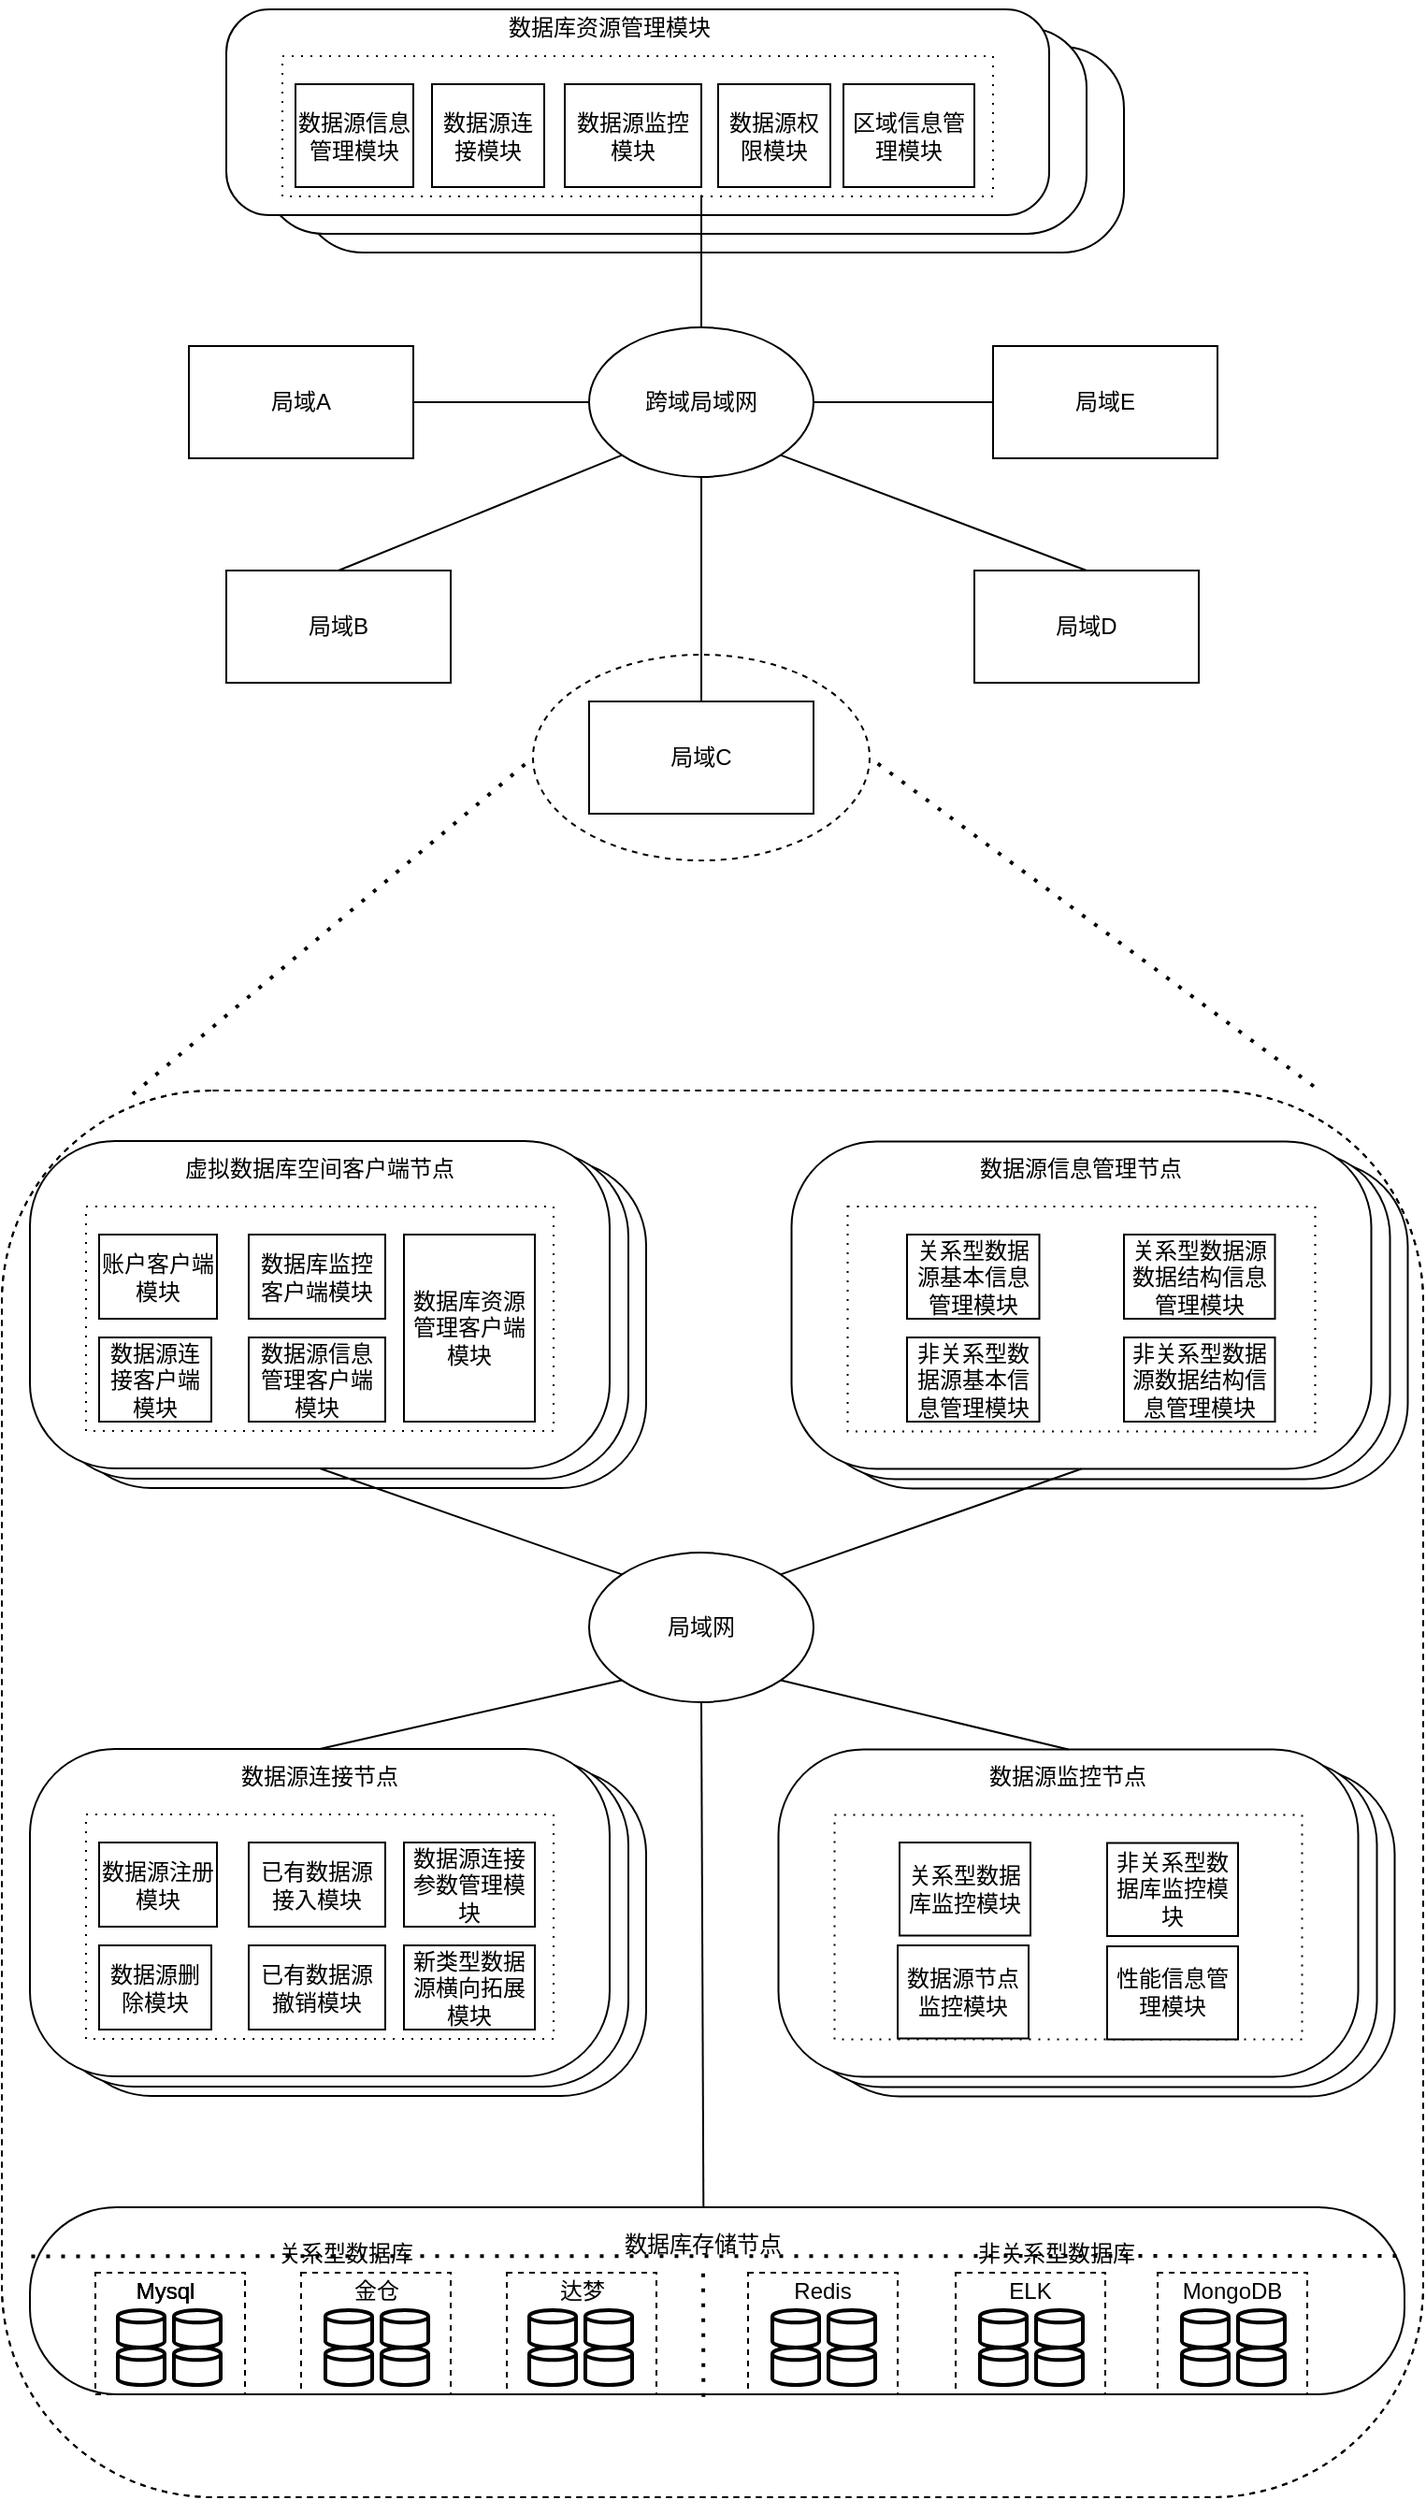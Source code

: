 <mxfile version="20.0.1" type="github">
  <diagram id="MedYQDeV-F79YKgBFQhL" name="第 1 页">
    <mxGraphModel dx="1454" dy="578" grid="1" gridSize="10" guides="1" tooltips="1" connect="1" arrows="1" fold="1" page="1" pageScale="1" pageWidth="827" pageHeight="1169" math="0" shadow="0">
      <root>
        <mxCell id="0" />
        <mxCell id="1" parent="0" />
        <mxCell id="YRZzIZ5zAxfRdaV7xQCh-4" value="" style="rounded=1;whiteSpace=wrap;html=1;arcSize=26;" vertex="1" parent="1">
          <mxGeometry x="74.5" y="635.5" width="310" height="175" as="geometry" />
        </mxCell>
        <mxCell id="YRZzIZ5zAxfRdaV7xQCh-3" value="" style="rounded=1;whiteSpace=wrap;html=1;arcSize=26;" vertex="1" parent="1">
          <mxGeometry x="65" y="630.5" width="310" height="175" as="geometry" />
        </mxCell>
        <mxCell id="vhrxewNEwcAQ_lFFi1NT-130" value="" style="rounded=1;whiteSpace=wrap;html=1;dashed=1;fillColor=none;" parent="1" vertex="1">
          <mxGeometry x="40" y="598" width="760" height="752" as="geometry" />
        </mxCell>
        <mxCell id="vhrxewNEwcAQ_lFFi1NT-1" value="" style="rounded=1;whiteSpace=wrap;html=1;arcSize=30;" parent="1" vertex="1">
          <mxGeometry x="200" y="40" width="440" height="110" as="geometry" />
        </mxCell>
        <mxCell id="vhrxewNEwcAQ_lFFi1NT-2" value="" style="rounded=1;whiteSpace=wrap;html=1;arcSize=29;" parent="1" vertex="1">
          <mxGeometry x="180" y="30" width="440" height="110" as="geometry" />
        </mxCell>
        <mxCell id="vhrxewNEwcAQ_lFFi1NT-3" value="" style="rounded=1;whiteSpace=wrap;html=1;arcSize=21;" parent="1" vertex="1">
          <mxGeometry x="160" y="20" width="440" height="110" as="geometry" />
        </mxCell>
        <mxCell id="vhrxewNEwcAQ_lFFi1NT-4" value="" style="rounded=0;whiteSpace=wrap;html=1;dashed=1;dashPattern=1 4;" parent="1" vertex="1">
          <mxGeometry x="190" y="45" width="380" height="75" as="geometry" />
        </mxCell>
        <mxCell id="vhrxewNEwcAQ_lFFi1NT-5" value="数据库资源管理模块" style="text;html=1;strokeColor=none;fillColor=none;align=center;verticalAlign=middle;whiteSpace=wrap;rounded=0;dashed=1;dashPattern=1 4;" parent="1" vertex="1">
          <mxGeometry x="280" y="15" width="170" height="30" as="geometry" />
        </mxCell>
        <mxCell id="vhrxewNEwcAQ_lFFi1NT-7" value="数据源信息管理模块" style="rounded=0;whiteSpace=wrap;html=1;" parent="1" vertex="1">
          <mxGeometry x="197" y="60" width="63" height="55" as="geometry" />
        </mxCell>
        <mxCell id="vhrxewNEwcAQ_lFFi1NT-8" value="数据源连接模块" style="rounded=0;whiteSpace=wrap;html=1;" parent="1" vertex="1">
          <mxGeometry x="270" y="60" width="60" height="55" as="geometry" />
        </mxCell>
        <mxCell id="vhrxewNEwcAQ_lFFi1NT-9" value="数据源监控模块" style="rounded=0;whiteSpace=wrap;html=1;" parent="1" vertex="1">
          <mxGeometry x="341" y="60" width="73" height="55" as="geometry" />
        </mxCell>
        <mxCell id="vhrxewNEwcAQ_lFFi1NT-10" value="数据源权限模块" style="rounded=0;whiteSpace=wrap;html=1;" parent="1" vertex="1">
          <mxGeometry x="423" y="60" width="60" height="55" as="geometry" />
        </mxCell>
        <mxCell id="vhrxewNEwcAQ_lFFi1NT-11" value="区域信息管理模块" style="rounded=0;whiteSpace=wrap;html=1;" parent="1" vertex="1">
          <mxGeometry x="490" y="60" width="70" height="55" as="geometry" />
        </mxCell>
        <mxCell id="vhrxewNEwcAQ_lFFi1NT-12" value="跨域局域网" style="ellipse;whiteSpace=wrap;html=1;" parent="1" vertex="1">
          <mxGeometry x="354" y="190" width="120" height="80" as="geometry" />
        </mxCell>
        <mxCell id="vhrxewNEwcAQ_lFFi1NT-13" value="" style="endArrow=none;html=1;rounded=0;" parent="1" source="vhrxewNEwcAQ_lFFi1NT-12" edge="1">
          <mxGeometry width="50" height="50" relative="1" as="geometry">
            <mxPoint x="414" y="169.289" as="sourcePoint" />
            <mxPoint x="414" y="119.289" as="targetPoint" />
          </mxGeometry>
        </mxCell>
        <mxCell id="vhrxewNEwcAQ_lFFi1NT-14" value="&lt;span style=&quot;&quot;&gt;局域E&lt;/span&gt;" style="rounded=0;whiteSpace=wrap;html=1;" parent="1" vertex="1">
          <mxGeometry x="570" y="200" width="120" height="60" as="geometry" />
        </mxCell>
        <mxCell id="vhrxewNEwcAQ_lFFi1NT-15" value="局域A" style="rounded=0;whiteSpace=wrap;html=1;" parent="1" vertex="1">
          <mxGeometry x="140" y="200" width="120" height="60" as="geometry" />
        </mxCell>
        <mxCell id="vhrxewNEwcAQ_lFFi1NT-16" value="&lt;span style=&quot;&quot;&gt;局域B&lt;/span&gt;" style="rounded=0;whiteSpace=wrap;html=1;" parent="1" vertex="1">
          <mxGeometry x="160" y="320" width="120" height="60" as="geometry" />
        </mxCell>
        <mxCell id="vhrxewNEwcAQ_lFFi1NT-17" value="&lt;span style=&quot;&quot;&gt;局域D&lt;/span&gt;" style="rounded=0;whiteSpace=wrap;html=1;" parent="1" vertex="1">
          <mxGeometry x="560" y="320" width="120" height="60" as="geometry" />
        </mxCell>
        <mxCell id="vhrxewNEwcAQ_lFFi1NT-18" value="&lt;span style=&quot;&quot;&gt;局域C&lt;/span&gt;" style="rounded=0;whiteSpace=wrap;html=1;" parent="1" vertex="1">
          <mxGeometry x="354" y="390" width="120" height="60" as="geometry" />
        </mxCell>
        <mxCell id="vhrxewNEwcAQ_lFFi1NT-19" value="" style="endArrow=none;html=1;rounded=0;entryX=1;entryY=0.5;entryDx=0;entryDy=0;" parent="1" source="vhrxewNEwcAQ_lFFi1NT-12" target="vhrxewNEwcAQ_lFFi1NT-15" edge="1">
          <mxGeometry width="50" height="50" relative="1" as="geometry">
            <mxPoint x="283.289" y="280" as="sourcePoint" />
            <mxPoint x="283.289" y="230" as="targetPoint" />
          </mxGeometry>
        </mxCell>
        <mxCell id="vhrxewNEwcAQ_lFFi1NT-20" value="" style="endArrow=none;html=1;rounded=0;exitX=0.5;exitY=0;exitDx=0;exitDy=0;entryX=0;entryY=1;entryDx=0;entryDy=0;" parent="1" source="vhrxewNEwcAQ_lFFi1NT-16" target="vhrxewNEwcAQ_lFFi1NT-12" edge="1">
          <mxGeometry width="50" height="50" relative="1" as="geometry">
            <mxPoint x="410" y="340" as="sourcePoint" />
            <mxPoint x="460" y="290" as="targetPoint" />
          </mxGeometry>
        </mxCell>
        <mxCell id="vhrxewNEwcAQ_lFFi1NT-22" value="" style="endArrow=none;html=1;rounded=0;exitX=0.5;exitY=0;exitDx=0;exitDy=0;entryX=0.5;entryY=1;entryDx=0;entryDy=0;" parent="1" source="vhrxewNEwcAQ_lFFi1NT-18" target="vhrxewNEwcAQ_lFFi1NT-12" edge="1">
          <mxGeometry width="50" height="50" relative="1" as="geometry">
            <mxPoint x="230" y="330" as="sourcePoint" />
            <mxPoint x="381.574" y="268.284" as="targetPoint" />
          </mxGeometry>
        </mxCell>
        <mxCell id="vhrxewNEwcAQ_lFFi1NT-23" value="" style="endArrow=none;html=1;rounded=0;exitX=0.5;exitY=0;exitDx=0;exitDy=0;entryX=1;entryY=1;entryDx=0;entryDy=0;" parent="1" source="vhrxewNEwcAQ_lFFi1NT-17" target="vhrxewNEwcAQ_lFFi1NT-12" edge="1">
          <mxGeometry width="50" height="50" relative="1" as="geometry">
            <mxPoint x="240" y="340" as="sourcePoint" />
            <mxPoint x="391.574" y="278.284" as="targetPoint" />
          </mxGeometry>
        </mxCell>
        <mxCell id="vhrxewNEwcAQ_lFFi1NT-24" value="" style="endArrow=none;html=1;rounded=0;exitX=0;exitY=0.5;exitDx=0;exitDy=0;entryX=1;entryY=0.5;entryDx=0;entryDy=0;" parent="1" source="vhrxewNEwcAQ_lFFi1NT-14" target="vhrxewNEwcAQ_lFFi1NT-12" edge="1">
          <mxGeometry width="50" height="50" relative="1" as="geometry">
            <mxPoint x="250" y="350" as="sourcePoint" />
            <mxPoint x="401.574" y="288.284" as="targetPoint" />
          </mxGeometry>
        </mxCell>
        <mxCell id="vhrxewNEwcAQ_lFFi1NT-25" value="" style="ellipse;whiteSpace=wrap;html=1;dashed=1;fillColor=none;" parent="1" vertex="1">
          <mxGeometry x="324" y="365" width="180" height="110" as="geometry" />
        </mxCell>
        <mxCell id="vhrxewNEwcAQ_lFFi1NT-26" value="" style="rounded=1;whiteSpace=wrap;html=1;dashed=1;fillColor=none;" parent="1" vertex="1">
          <mxGeometry x="40" y="598" width="760" height="752" as="geometry" />
        </mxCell>
        <mxCell id="vhrxewNEwcAQ_lFFi1NT-27" value="" style="endArrow=none;dashed=1;html=1;dashPattern=1 3;strokeWidth=2;rounded=0;entryX=0;entryY=0.5;entryDx=0;entryDy=0;" parent="1" target="vhrxewNEwcAQ_lFFi1NT-25" edge="1">
          <mxGeometry width="50" height="50" relative="1" as="geometry">
            <mxPoint x="110" y="600" as="sourcePoint" />
            <mxPoint x="160" y="550" as="targetPoint" />
          </mxGeometry>
        </mxCell>
        <mxCell id="vhrxewNEwcAQ_lFFi1NT-28" value="" style="endArrow=none;dashed=1;html=1;dashPattern=1 3;strokeWidth=2;rounded=0;entryX=1;entryY=0.5;entryDx=0;entryDy=0;exitX=0.923;exitY=-0.003;exitDx=0;exitDy=0;exitPerimeter=0;" parent="1" source="vhrxewNEwcAQ_lFFi1NT-26" target="vhrxewNEwcAQ_lFFi1NT-25" edge="1">
          <mxGeometry width="50" height="50" relative="1" as="geometry">
            <mxPoint x="120" y="610.0" as="sourcePoint" />
            <mxPoint x="333.46" y="440.34" as="targetPoint" />
          </mxGeometry>
        </mxCell>
        <mxCell id="vhrxewNEwcAQ_lFFi1NT-31" value="" style="rounded=1;whiteSpace=wrap;html=1;arcSize=26;" parent="1" vertex="1">
          <mxGeometry x="55" y="625" width="310" height="175" as="geometry" />
        </mxCell>
        <mxCell id="vhrxewNEwcAQ_lFFi1NT-32" value="" style="rounded=0;whiteSpace=wrap;html=1;dashed=1;dashPattern=1 4;" parent="1" vertex="1">
          <mxGeometry x="85" y="660" width="250" height="120" as="geometry" />
        </mxCell>
        <mxCell id="vhrxewNEwcAQ_lFFi1NT-34" value="虚拟数据库空间客户端节点" style="text;html=1;strokeColor=none;fillColor=none;align=center;verticalAlign=middle;whiteSpace=wrap;rounded=0;dashed=1;dashPattern=1 4;" parent="1" vertex="1">
          <mxGeometry x="125" y="625" width="170" height="30" as="geometry" />
        </mxCell>
        <mxCell id="vhrxewNEwcAQ_lFFi1NT-35" value="账户客户端&lt;br&gt;模块" style="rounded=0;whiteSpace=wrap;html=1;" parent="1" vertex="1">
          <mxGeometry x="92" y="675" width="63" height="45" as="geometry" />
        </mxCell>
        <mxCell id="vhrxewNEwcAQ_lFFi1NT-36" value="数据源连接客户端模块" style="rounded=0;whiteSpace=wrap;html=1;" parent="1" vertex="1">
          <mxGeometry x="92" y="730" width="60" height="45" as="geometry" />
        </mxCell>
        <mxCell id="vhrxewNEwcAQ_lFFi1NT-37" value="数据库监控客户端模块" style="rounded=0;whiteSpace=wrap;html=1;" parent="1" vertex="1">
          <mxGeometry x="172" y="675" width="73" height="45" as="geometry" />
        </mxCell>
        <mxCell id="vhrxewNEwcAQ_lFFi1NT-38" value="数据源信息管理客户端模块&lt;span style=&quot;color: rgba(0, 0, 0, 0); font-family: monospace; font-size: 0px; text-align: start;&quot;&gt;%3CmxGraphModel%3E%3Croot%3E%3CmxCell%20id%3D%220%22%2F%3E%3CmxCell%20id%3D%221%22%20parent%3D%220%22%2F%3E%3CmxCell%20id%3D%222%22%20value%3D%22%E6%9D%83%E9%99%90%E5%AE%A2%E6%88%B7%E7%AB%AF%E6%A8%A1%E5%9D%97%22%20style%3D%22rounded%3D0%3BwhiteSpace%3Dwrap%3Bhtml%3D1%3Bdashed%3D1%3BdashPattern%3D1%204%3B%22%20vertex%3D%221%22%20parent%3D%221%22%3E%3CmxGeometry%20x%3D%22280%22%20y%3D%2270%22%20width%3D%2273%22%20height%3D%2245%22%20as%3D%22geometry%22%2F%3E%3C%2FmxCell%3E%3C%2Froot%3E%3C%2FmxGraphModel%3E&lt;/span&gt;" style="rounded=0;whiteSpace=wrap;html=1;" parent="1" vertex="1">
          <mxGeometry x="172" y="730" width="73" height="45" as="geometry" />
        </mxCell>
        <mxCell id="vhrxewNEwcAQ_lFFi1NT-39" value="数据库资源管理客户端模块&lt;span style=&quot;color: rgba(0, 0, 0, 0); font-family: monospace; font-size: 0px; text-align: start;&quot;&gt;%3CmxGraphModel%3E%3Croot%3E%3CmxCell%20id%3D%220%22%2F%3E%3CmxCell%20id%3D%221%22%20parent%3D%220%22%2F%3E%3CmxCell%20id%3D%222%22%20value%3D%22%E6%9D%83%E9%99%90%E5%AE%A2%E6%88%B7%E7%AB%AF%E6%A8%A1%E5%9D%97%22%20style%3D%22rounded%3D0%3BwhiteSpace%3Dwrap%3Bhtml%3D1%3Bdashed%3D1%3BdashPattern%3D1%204%3B%22%20vertex%3D%221%22%20parent%3D%221%22%3E%3CmxGeometry%20x%3D%22280%22%20y%3D%2270%22%20width%3D%2273%22%20height%3D%2245%22%20as%3D%22geometry%22%2F%3E%3C%2FmxCell%3E%3C%2Froot%3E%3C%2FmxGraphModel%3E&lt;/span&gt;" style="rounded=0;whiteSpace=wrap;html=1;" parent="1" vertex="1">
          <mxGeometry x="255" y="675" width="70" height="100" as="geometry" />
        </mxCell>
        <mxCell id="vhrxewNEwcAQ_lFFi1NT-55" value="数据库资源管理平台" style="text;html=1;strokeColor=none;fillColor=none;align=center;verticalAlign=middle;whiteSpace=wrap;rounded=0;dashed=1;dashPattern=1 4;" parent="1" vertex="1">
          <mxGeometry x="520" y="616.5" width="170" height="30" as="geometry" />
        </mxCell>
        <mxCell id="vhrxewNEwcAQ_lFFi1NT-73" value="局域网" style="ellipse;whiteSpace=wrap;html=1;" parent="1" vertex="1">
          <mxGeometry x="354" y="845" width="120" height="80" as="geometry" />
        </mxCell>
        <mxCell id="vhrxewNEwcAQ_lFFi1NT-86" value="" style="endArrow=none;html=1;rounded=0;entryX=0.5;entryY=1;entryDx=0;entryDy=0;exitX=0;exitY=0;exitDx=0;exitDy=0;" parent="1" source="vhrxewNEwcAQ_lFFi1NT-73" target="vhrxewNEwcAQ_lFFi1NT-31" edge="1">
          <mxGeometry width="50" height="50" relative="1" as="geometry">
            <mxPoint x="280" y="910" as="sourcePoint" />
            <mxPoint x="330" y="860" as="targetPoint" />
          </mxGeometry>
        </mxCell>
        <mxCell id="vhrxewNEwcAQ_lFFi1NT-91" value="" style="rounded=1;whiteSpace=wrap;html=1;arcSize=46;" parent="1" vertex="1">
          <mxGeometry x="55" y="1195" width="735" height="100" as="geometry" />
        </mxCell>
        <mxCell id="vhrxewNEwcAQ_lFFi1NT-92" value="数据库存储节点" style="text;html=1;strokeColor=none;fillColor=none;align=center;verticalAlign=middle;whiteSpace=wrap;rounded=0;dashed=1;dashPattern=1 4;" parent="1" vertex="1">
          <mxGeometry x="330" y="1200" width="170" height="30" as="geometry" />
        </mxCell>
        <mxCell id="vhrxewNEwcAQ_lFFi1NT-93" value="" style="endArrow=none;html=1;rounded=0;entryX=0.5;entryY=1;entryDx=0;entryDy=0;exitX=0.49;exitY=0.002;exitDx=0;exitDy=0;exitPerimeter=0;" parent="1" source="vhrxewNEwcAQ_lFFi1NT-91" target="vhrxewNEwcAQ_lFFi1NT-73" edge="1">
          <mxGeometry width="50" height="50" relative="1" as="geometry">
            <mxPoint x="220.0" y="972" as="sourcePoint" />
            <mxPoint x="381.574" y="923.284" as="targetPoint" />
          </mxGeometry>
        </mxCell>
        <mxCell id="vhrxewNEwcAQ_lFFi1NT-94" value="" style="endArrow=none;dashed=1;html=1;dashPattern=1 3;strokeWidth=2;rounded=0;entryX=0.5;entryY=1;entryDx=0;entryDy=0;exitX=0.49;exitY=1.014;exitDx=0;exitDy=0;exitPerimeter=0;" parent="1" source="vhrxewNEwcAQ_lFFi1NT-91" target="vhrxewNEwcAQ_lFFi1NT-92" edge="1">
          <mxGeometry width="50" height="50" relative="1" as="geometry">
            <mxPoint x="390" y="1290" as="sourcePoint" />
            <mxPoint x="440" y="1240" as="targetPoint" />
          </mxGeometry>
        </mxCell>
        <mxCell id="vhrxewNEwcAQ_lFFi1NT-95" value="" style="endArrow=none;dashed=1;html=1;dashPattern=1 3;strokeWidth=2;rounded=0;entryX=1;entryY=0.5;entryDx=0;entryDy=0;exitX=0.001;exitY=0.352;exitDx=0;exitDy=0;exitPerimeter=0;" parent="1" edge="1">
          <mxGeometry width="50" height="50" relative="1" as="geometry">
            <mxPoint x="55.735" y="1221.2" as="sourcePoint" />
            <mxPoint x="790" y="1221" as="targetPoint" />
          </mxGeometry>
        </mxCell>
        <mxCell id="vhrxewNEwcAQ_lFFi1NT-96" value="关系型数据库" style="text;html=1;strokeColor=none;fillColor=none;align=center;verticalAlign=middle;whiteSpace=wrap;rounded=0;dashed=1;dashPattern=1 4;" parent="1" vertex="1">
          <mxGeometry x="139" y="1205" width="170" height="30" as="geometry" />
        </mxCell>
        <mxCell id="vhrxewNEwcAQ_lFFi1NT-97" value="非关系型数据库" style="text;html=1;strokeColor=none;fillColor=none;align=center;verticalAlign=middle;whiteSpace=wrap;rounded=0;dashed=1;dashPattern=1 4;" parent="1" vertex="1">
          <mxGeometry x="519" y="1205" width="170" height="30" as="geometry" />
        </mxCell>
        <mxCell id="vhrxewNEwcAQ_lFFi1NT-102" value="" style="rounded=0;whiteSpace=wrap;html=1;fillColor=none;dashed=1;" parent="1" vertex="1">
          <mxGeometry x="90" y="1230" width="80" height="65" as="geometry" />
        </mxCell>
        <mxCell id="vhrxewNEwcAQ_lFFi1NT-98" value="" style="strokeWidth=2;html=1;shape=mxgraph.flowchart.database;whiteSpace=wrap;fillColor=none;" parent="1" vertex="1">
          <mxGeometry x="102" y="1250" width="25" height="20" as="geometry" />
        </mxCell>
        <mxCell id="vhrxewNEwcAQ_lFFi1NT-99" value="" style="strokeWidth=2;html=1;shape=mxgraph.flowchart.database;whiteSpace=wrap;fillColor=none;" parent="1" vertex="1">
          <mxGeometry x="102" y="1270" width="25" height="20" as="geometry" />
        </mxCell>
        <mxCell id="vhrxewNEwcAQ_lFFi1NT-100" value="" style="strokeWidth=2;html=1;shape=mxgraph.flowchart.database;whiteSpace=wrap;fillColor=none;" parent="1" vertex="1">
          <mxGeometry x="132" y="1250" width="25" height="20" as="geometry" />
        </mxCell>
        <mxCell id="vhrxewNEwcAQ_lFFi1NT-101" value="" style="strokeWidth=2;html=1;shape=mxgraph.flowchart.database;whiteSpace=wrap;fillColor=none;" parent="1" vertex="1">
          <mxGeometry x="132" y="1270" width="25" height="20" as="geometry" />
        </mxCell>
        <mxCell id="vhrxewNEwcAQ_lFFi1NT-103" value="" style="rounded=0;whiteSpace=wrap;html=1;fillColor=none;dashed=1;" parent="1" vertex="1">
          <mxGeometry x="200" y="1230" width="80" height="65" as="geometry" />
        </mxCell>
        <mxCell id="vhrxewNEwcAQ_lFFi1NT-104" value="" style="rounded=0;whiteSpace=wrap;html=1;fillColor=none;dashed=1;" parent="1" vertex="1">
          <mxGeometry x="310" y="1230" width="80" height="65" as="geometry" />
        </mxCell>
        <mxCell id="vhrxewNEwcAQ_lFFi1NT-113" value="" style="strokeWidth=2;html=1;shape=mxgraph.flowchart.database;whiteSpace=wrap;fillColor=none;" parent="1" vertex="1">
          <mxGeometry x="213" y="1250" width="25" height="20" as="geometry" />
        </mxCell>
        <mxCell id="vhrxewNEwcAQ_lFFi1NT-114" value="" style="strokeWidth=2;html=1;shape=mxgraph.flowchart.database;whiteSpace=wrap;fillColor=none;" parent="1" vertex="1">
          <mxGeometry x="213" y="1270" width="25" height="20" as="geometry" />
        </mxCell>
        <mxCell id="vhrxewNEwcAQ_lFFi1NT-115" value="" style="strokeWidth=2;html=1;shape=mxgraph.flowchart.database;whiteSpace=wrap;fillColor=none;" parent="1" vertex="1">
          <mxGeometry x="243" y="1250" width="25" height="20" as="geometry" />
        </mxCell>
        <mxCell id="vhrxewNEwcAQ_lFFi1NT-116" value="" style="strokeWidth=2;html=1;shape=mxgraph.flowchart.database;whiteSpace=wrap;fillColor=none;" parent="1" vertex="1">
          <mxGeometry x="243" y="1270" width="25" height="20" as="geometry" />
        </mxCell>
        <mxCell id="vhrxewNEwcAQ_lFFi1NT-117" value="" style="strokeWidth=2;html=1;shape=mxgraph.flowchart.database;whiteSpace=wrap;fillColor=none;" parent="1" vertex="1">
          <mxGeometry x="322" y="1250" width="25" height="20" as="geometry" />
        </mxCell>
        <mxCell id="vhrxewNEwcAQ_lFFi1NT-118" value="" style="strokeWidth=2;html=1;shape=mxgraph.flowchart.database;whiteSpace=wrap;fillColor=none;" parent="1" vertex="1">
          <mxGeometry x="322" y="1270" width="25" height="20" as="geometry" />
        </mxCell>
        <mxCell id="vhrxewNEwcAQ_lFFi1NT-119" value="" style="strokeWidth=2;html=1;shape=mxgraph.flowchart.database;whiteSpace=wrap;fillColor=none;" parent="1" vertex="1">
          <mxGeometry x="352" y="1250" width="25" height="20" as="geometry" />
        </mxCell>
        <mxCell id="vhrxewNEwcAQ_lFFi1NT-120" value="" style="strokeWidth=2;html=1;shape=mxgraph.flowchart.database;whiteSpace=wrap;fillColor=none;" parent="1" vertex="1">
          <mxGeometry x="352" y="1270" width="25" height="20" as="geometry" />
        </mxCell>
        <mxCell id="vhrxewNEwcAQ_lFFi1NT-124" value="Mysql" style="text;html=1;strokeColor=none;fillColor=none;align=center;verticalAlign=middle;whiteSpace=wrap;rounded=0;dashed=1;dashPattern=1 4;" parent="1" vertex="1">
          <mxGeometry x="100" y="1230" width="55" height="20" as="geometry" />
        </mxCell>
        <mxCell id="vhrxewNEwcAQ_lFFi1NT-125" value="金仓" style="text;html=1;strokeColor=none;fillColor=none;align=center;verticalAlign=middle;whiteSpace=wrap;rounded=0;dashed=1;dashPattern=1 4;" parent="1" vertex="1">
          <mxGeometry x="213" y="1230" width="55" height="20" as="geometry" />
        </mxCell>
        <mxCell id="vhrxewNEwcAQ_lFFi1NT-126" value="达梦" style="text;html=1;strokeColor=none;fillColor=none;align=center;verticalAlign=middle;whiteSpace=wrap;rounded=0;dashed=1;dashPattern=1 4;" parent="1" vertex="1">
          <mxGeometry x="322.5" y="1230" width="55" height="20" as="geometry" />
        </mxCell>
        <mxCell id="vhrxewNEwcAQ_lFFi1NT-128" value="" style="rounded=0;whiteSpace=wrap;html=1;fillColor=none;dashed=1;" parent="1" vertex="1">
          <mxGeometry x="90" y="1230" width="80" height="65" as="geometry" />
        </mxCell>
        <mxCell id="vhrxewNEwcAQ_lFFi1NT-131" value="Mysql" style="text;html=1;strokeColor=none;fillColor=none;align=center;verticalAlign=middle;whiteSpace=wrap;rounded=0;dashed=1;dashPattern=1 4;" parent="1" vertex="1">
          <mxGeometry x="100" y="1230" width="55" height="20" as="geometry" />
        </mxCell>
        <mxCell id="vhrxewNEwcAQ_lFFi1NT-129" value="Mysql" style="text;html=1;strokeColor=none;fillColor=none;align=center;verticalAlign=middle;whiteSpace=wrap;rounded=0;dashed=1;dashPattern=1 4;" parent="1" vertex="1">
          <mxGeometry x="100" y="1230" width="55" height="20" as="geometry" />
        </mxCell>
        <mxCell id="vhrxewNEwcAQ_lFFi1NT-171" value="" style="rounded=0;whiteSpace=wrap;html=1;fillColor=none;dashed=1;" parent="1" vertex="1">
          <mxGeometry x="310" y="1230" width="80" height="65" as="geometry" />
        </mxCell>
        <mxCell id="vhrxewNEwcAQ_lFFi1NT-173" value="" style="rounded=0;whiteSpace=wrap;html=1;fillColor=none;dashed=1;" parent="1" vertex="1">
          <mxGeometry x="439" y="1230" width="80" height="65" as="geometry" />
        </mxCell>
        <mxCell id="vhrxewNEwcAQ_lFFi1NT-174" value="" style="strokeWidth=2;html=1;shape=mxgraph.flowchart.database;whiteSpace=wrap;fillColor=none;" parent="1" vertex="1">
          <mxGeometry x="452" y="1250" width="25" height="20" as="geometry" />
        </mxCell>
        <mxCell id="vhrxewNEwcAQ_lFFi1NT-175" value="" style="strokeWidth=2;html=1;shape=mxgraph.flowchart.database;whiteSpace=wrap;fillColor=none;" parent="1" vertex="1">
          <mxGeometry x="452" y="1270" width="25" height="20" as="geometry" />
        </mxCell>
        <mxCell id="vhrxewNEwcAQ_lFFi1NT-176" value="" style="strokeWidth=2;html=1;shape=mxgraph.flowchart.database;whiteSpace=wrap;fillColor=none;" parent="1" vertex="1">
          <mxGeometry x="482" y="1250" width="25" height="20" as="geometry" />
        </mxCell>
        <mxCell id="vhrxewNEwcAQ_lFFi1NT-177" value="" style="strokeWidth=2;html=1;shape=mxgraph.flowchart.database;whiteSpace=wrap;fillColor=none;" parent="1" vertex="1">
          <mxGeometry x="482" y="1270" width="25" height="20" as="geometry" />
        </mxCell>
        <mxCell id="vhrxewNEwcAQ_lFFi1NT-178" value="" style="rounded=0;whiteSpace=wrap;html=1;fillColor=none;dashed=1;" parent="1" vertex="1">
          <mxGeometry x="550" y="1230" width="80" height="65" as="geometry" />
        </mxCell>
        <mxCell id="vhrxewNEwcAQ_lFFi1NT-179" value="" style="strokeWidth=2;html=1;shape=mxgraph.flowchart.database;whiteSpace=wrap;fillColor=none;" parent="1" vertex="1">
          <mxGeometry x="563" y="1250" width="25" height="20" as="geometry" />
        </mxCell>
        <mxCell id="vhrxewNEwcAQ_lFFi1NT-180" value="" style="strokeWidth=2;html=1;shape=mxgraph.flowchart.database;whiteSpace=wrap;fillColor=none;" parent="1" vertex="1">
          <mxGeometry x="563" y="1270" width="25" height="20" as="geometry" />
        </mxCell>
        <mxCell id="vhrxewNEwcAQ_lFFi1NT-181" value="" style="strokeWidth=2;html=1;shape=mxgraph.flowchart.database;whiteSpace=wrap;fillColor=none;" parent="1" vertex="1">
          <mxGeometry x="593" y="1250" width="25" height="20" as="geometry" />
        </mxCell>
        <mxCell id="vhrxewNEwcAQ_lFFi1NT-182" value="" style="strokeWidth=2;html=1;shape=mxgraph.flowchart.database;whiteSpace=wrap;fillColor=none;" parent="1" vertex="1">
          <mxGeometry x="593" y="1270" width="25" height="20" as="geometry" />
        </mxCell>
        <mxCell id="vhrxewNEwcAQ_lFFi1NT-183" value="" style="rounded=0;whiteSpace=wrap;html=1;fillColor=none;dashed=1;" parent="1" vertex="1">
          <mxGeometry x="658" y="1230" width="80" height="65" as="geometry" />
        </mxCell>
        <mxCell id="vhrxewNEwcAQ_lFFi1NT-184" value="" style="strokeWidth=2;html=1;shape=mxgraph.flowchart.database;whiteSpace=wrap;fillColor=none;" parent="1" vertex="1">
          <mxGeometry x="671" y="1250" width="25" height="20" as="geometry" />
        </mxCell>
        <mxCell id="vhrxewNEwcAQ_lFFi1NT-185" value="" style="strokeWidth=2;html=1;shape=mxgraph.flowchart.database;whiteSpace=wrap;fillColor=none;" parent="1" vertex="1">
          <mxGeometry x="671" y="1270" width="25" height="20" as="geometry" />
        </mxCell>
        <mxCell id="vhrxewNEwcAQ_lFFi1NT-186" value="" style="strokeWidth=2;html=1;shape=mxgraph.flowchart.database;whiteSpace=wrap;fillColor=none;" parent="1" vertex="1">
          <mxGeometry x="701" y="1250" width="25" height="20" as="geometry" />
        </mxCell>
        <mxCell id="vhrxewNEwcAQ_lFFi1NT-187" value="" style="strokeWidth=2;html=1;shape=mxgraph.flowchart.database;whiteSpace=wrap;fillColor=none;" parent="1" vertex="1">
          <mxGeometry x="701" y="1270" width="25" height="20" as="geometry" />
        </mxCell>
        <mxCell id="vhrxewNEwcAQ_lFFi1NT-188" value="Redis" style="text;html=1;strokeColor=none;fillColor=none;align=center;verticalAlign=middle;whiteSpace=wrap;rounded=0;dashed=1;dashPattern=1 4;" parent="1" vertex="1">
          <mxGeometry x="434" y="1230" width="90" height="20" as="geometry" />
        </mxCell>
        <mxCell id="vhrxewNEwcAQ_lFFi1NT-189" value="ELK" style="text;html=1;strokeColor=none;fillColor=none;align=center;verticalAlign=middle;whiteSpace=wrap;rounded=0;dashed=1;dashPattern=1 4;" parent="1" vertex="1">
          <mxGeometry x="545" y="1230" width="90" height="20" as="geometry" />
        </mxCell>
        <mxCell id="vhrxewNEwcAQ_lFFi1NT-190" value="MongoDB" style="text;html=1;strokeColor=none;fillColor=none;align=center;verticalAlign=middle;whiteSpace=wrap;rounded=0;dashed=1;dashPattern=1 4;" parent="1" vertex="1">
          <mxGeometry x="653" y="1230" width="90" height="20" as="geometry" />
        </mxCell>
        <mxCell id="YRZzIZ5zAxfRdaV7xQCh-5" value="" style="rounded=1;whiteSpace=wrap;html=1;arcSize=26;" vertex="1" parent="1">
          <mxGeometry x="481.75" y="635.75" width="310" height="175" as="geometry" />
        </mxCell>
        <mxCell id="YRZzIZ5zAxfRdaV7xQCh-6" value="" style="rounded=1;whiteSpace=wrap;html=1;arcSize=26;" vertex="1" parent="1">
          <mxGeometry x="472.25" y="630.75" width="310" height="175" as="geometry" />
        </mxCell>
        <mxCell id="YRZzIZ5zAxfRdaV7xQCh-7" value="" style="rounded=1;whiteSpace=wrap;html=1;arcSize=26;" vertex="1" parent="1">
          <mxGeometry x="462.25" y="625.25" width="310" height="175" as="geometry" />
        </mxCell>
        <mxCell id="YRZzIZ5zAxfRdaV7xQCh-8" value="" style="rounded=0;whiteSpace=wrap;html=1;dashed=1;dashPattern=1 4;" vertex="1" parent="1">
          <mxGeometry x="492.25" y="660" width="250" height="120.25" as="geometry" />
        </mxCell>
        <mxCell id="YRZzIZ5zAxfRdaV7xQCh-9" value="数据源信息管理节点" style="text;html=1;strokeColor=none;fillColor=none;align=center;verticalAlign=middle;whiteSpace=wrap;rounded=0;dashed=1;dashPattern=1 4;" vertex="1" parent="1">
          <mxGeometry x="532.25" y="625.25" width="170" height="30" as="geometry" />
        </mxCell>
        <mxCell id="YRZzIZ5zAxfRdaV7xQCh-10" value="关系型数据源基本信息管理模块" style="rounded=0;whiteSpace=wrap;html=1;" vertex="1" parent="1">
          <mxGeometry x="524" y="675" width="70.75" height="45" as="geometry" />
        </mxCell>
        <mxCell id="YRZzIZ5zAxfRdaV7xQCh-11" value="非关系型数据源基本信息管理模块" style="rounded=0;whiteSpace=wrap;html=1;" vertex="1" parent="1">
          <mxGeometry x="524" y="730" width="70.75" height="45" as="geometry" />
        </mxCell>
        <mxCell id="YRZzIZ5zAxfRdaV7xQCh-12" value="关系型数据源数据结构信息管理模块" style="rounded=0;whiteSpace=wrap;html=1;" vertex="1" parent="1">
          <mxGeometry x="640" y="675" width="80.75" height="45" as="geometry" />
        </mxCell>
        <mxCell id="YRZzIZ5zAxfRdaV7xQCh-13" value="非关系型数据源数据结构信息管理模块" style="rounded=0;whiteSpace=wrap;html=1;" vertex="1" parent="1">
          <mxGeometry x="640" y="730" width="80.75" height="45" as="geometry" />
        </mxCell>
        <mxCell id="YRZzIZ5zAxfRdaV7xQCh-15" value="" style="rounded=1;whiteSpace=wrap;html=1;arcSize=26;" vertex="1" parent="1">
          <mxGeometry x="74.5" y="960.5" width="310" height="175" as="geometry" />
        </mxCell>
        <mxCell id="YRZzIZ5zAxfRdaV7xQCh-16" value="" style="rounded=1;whiteSpace=wrap;html=1;arcSize=26;" vertex="1" parent="1">
          <mxGeometry x="65" y="955.5" width="310" height="175" as="geometry" />
        </mxCell>
        <mxCell id="YRZzIZ5zAxfRdaV7xQCh-17" value="" style="rounded=1;whiteSpace=wrap;html=1;arcSize=26;" vertex="1" parent="1">
          <mxGeometry x="55" y="950" width="310" height="175" as="geometry" />
        </mxCell>
        <mxCell id="YRZzIZ5zAxfRdaV7xQCh-18" value="" style="rounded=0;whiteSpace=wrap;html=1;dashed=1;dashPattern=1 4;" vertex="1" parent="1">
          <mxGeometry x="85" y="985" width="250" height="120" as="geometry" />
        </mxCell>
        <mxCell id="YRZzIZ5zAxfRdaV7xQCh-19" value="数据源连接节点" style="text;html=1;strokeColor=none;fillColor=none;align=center;verticalAlign=middle;whiteSpace=wrap;rounded=0;dashed=1;dashPattern=1 4;" vertex="1" parent="1">
          <mxGeometry x="125" y="950" width="170" height="30" as="geometry" />
        </mxCell>
        <mxCell id="YRZzIZ5zAxfRdaV7xQCh-20" value="数据源注册模块" style="rounded=0;whiteSpace=wrap;html=1;" vertex="1" parent="1">
          <mxGeometry x="92" y="1000" width="63" height="45" as="geometry" />
        </mxCell>
        <mxCell id="YRZzIZ5zAxfRdaV7xQCh-21" value="数据源删除模块" style="rounded=0;whiteSpace=wrap;html=1;" vertex="1" parent="1">
          <mxGeometry x="92" y="1055" width="60" height="45" as="geometry" />
        </mxCell>
        <mxCell id="YRZzIZ5zAxfRdaV7xQCh-22" value="已有数据源接入模块" style="rounded=0;whiteSpace=wrap;html=1;" vertex="1" parent="1">
          <mxGeometry x="172" y="1000" width="73" height="45" as="geometry" />
        </mxCell>
        <mxCell id="YRZzIZ5zAxfRdaV7xQCh-23" value="已有数据源撤销模块" style="rounded=0;whiteSpace=wrap;html=1;" vertex="1" parent="1">
          <mxGeometry x="172" y="1055" width="73" height="45" as="geometry" />
        </mxCell>
        <mxCell id="YRZzIZ5zAxfRdaV7xQCh-24" value="数据源连接参数管理模块" style="rounded=0;whiteSpace=wrap;html=1;" vertex="1" parent="1">
          <mxGeometry x="255" y="1000" width="70" height="45" as="geometry" />
        </mxCell>
        <mxCell id="YRZzIZ5zAxfRdaV7xQCh-25" value="" style="rounded=1;whiteSpace=wrap;html=1;arcSize=26;" vertex="1" parent="1">
          <mxGeometry x="474.75" y="960.75" width="310" height="175" as="geometry" />
        </mxCell>
        <mxCell id="YRZzIZ5zAxfRdaV7xQCh-26" value="" style="rounded=1;whiteSpace=wrap;html=1;arcSize=26;" vertex="1" parent="1">
          <mxGeometry x="465.25" y="955.75" width="310" height="175" as="geometry" />
        </mxCell>
        <mxCell id="YRZzIZ5zAxfRdaV7xQCh-27" value="" style="rounded=1;whiteSpace=wrap;html=1;arcSize=26;" vertex="1" parent="1">
          <mxGeometry x="455.25" y="950.25" width="310" height="175" as="geometry" />
        </mxCell>
        <mxCell id="YRZzIZ5zAxfRdaV7xQCh-28" value="" style="rounded=0;whiteSpace=wrap;html=1;dashed=1;dashPattern=1 4;" vertex="1" parent="1">
          <mxGeometry x="485.25" y="985.25" width="250" height="120" as="geometry" />
        </mxCell>
        <mxCell id="YRZzIZ5zAxfRdaV7xQCh-29" value="数据源监控节点" style="text;html=1;strokeColor=none;fillColor=none;align=center;verticalAlign=middle;whiteSpace=wrap;rounded=0;dashed=1;dashPattern=1 4;" vertex="1" parent="1">
          <mxGeometry x="525.25" y="950.25" width="170" height="30" as="geometry" />
        </mxCell>
        <mxCell id="YRZzIZ5zAxfRdaV7xQCh-34" value="非关系型数据库监控模块" style="rounded=0;whiteSpace=wrap;html=1;" vertex="1" parent="1">
          <mxGeometry x="631" y="1000.25" width="70" height="49.75" as="geometry" />
        </mxCell>
        <mxCell id="YRZzIZ5zAxfRdaV7xQCh-35" value="新类型数据源横向拓展模块" style="rounded=0;whiteSpace=wrap;html=1;" vertex="1" parent="1">
          <mxGeometry x="255" y="1055" width="70" height="45" as="geometry" />
        </mxCell>
        <mxCell id="YRZzIZ5zAxfRdaV7xQCh-36" value="关系型数据库监控模块" style="rounded=0;whiteSpace=wrap;html=1;" vertex="1" parent="1">
          <mxGeometry x="520" y="1000" width="70" height="49.75" as="geometry" />
        </mxCell>
        <mxCell id="YRZzIZ5zAxfRdaV7xQCh-37" value="数据源节点监控模块" style="rounded=0;whiteSpace=wrap;html=1;" vertex="1" parent="1">
          <mxGeometry x="519" y="1055" width="70" height="49.75" as="geometry" />
        </mxCell>
        <mxCell id="YRZzIZ5zAxfRdaV7xQCh-38" value="性能信息管理模块" style="rounded=0;whiteSpace=wrap;html=1;" vertex="1" parent="1">
          <mxGeometry x="631" y="1055.5" width="70" height="49.75" as="geometry" />
        </mxCell>
        <mxCell id="YRZzIZ5zAxfRdaV7xQCh-39" value="" style="endArrow=none;html=1;rounded=0;entryX=0.5;entryY=1;entryDx=0;entryDy=0;exitX=1;exitY=0;exitDx=0;exitDy=0;" edge="1" parent="1" source="vhrxewNEwcAQ_lFFi1NT-73" target="YRZzIZ5zAxfRdaV7xQCh-7">
          <mxGeometry width="50" height="50" relative="1" as="geometry">
            <mxPoint x="450" y="850" as="sourcePoint" />
            <mxPoint x="270" y="870" as="targetPoint" />
          </mxGeometry>
        </mxCell>
        <mxCell id="YRZzIZ5zAxfRdaV7xQCh-40" value="" style="endArrow=none;html=1;rounded=0;entryX=0;entryY=1;entryDx=0;entryDy=0;exitX=0.5;exitY=0;exitDx=0;exitDy=0;" edge="1" parent="1" source="YRZzIZ5zAxfRdaV7xQCh-19" target="vhrxewNEwcAQ_lFFi1NT-73">
          <mxGeometry width="50" height="50" relative="1" as="geometry">
            <mxPoint x="250" y="940" as="sourcePoint" />
            <mxPoint x="300" y="890" as="targetPoint" />
          </mxGeometry>
        </mxCell>
        <mxCell id="YRZzIZ5zAxfRdaV7xQCh-41" value="" style="endArrow=none;html=1;rounded=0;entryX=0.5;entryY=0;entryDx=0;entryDy=0;exitX=1;exitY=1;exitDx=0;exitDy=0;" edge="1" parent="1" source="vhrxewNEwcAQ_lFFi1NT-73" target="YRZzIZ5zAxfRdaV7xQCh-29">
          <mxGeometry width="50" height="50" relative="1" as="geometry">
            <mxPoint x="550" y="920" as="sourcePoint" />
            <mxPoint x="600" y="870" as="targetPoint" />
          </mxGeometry>
        </mxCell>
      </root>
    </mxGraphModel>
  </diagram>
</mxfile>
